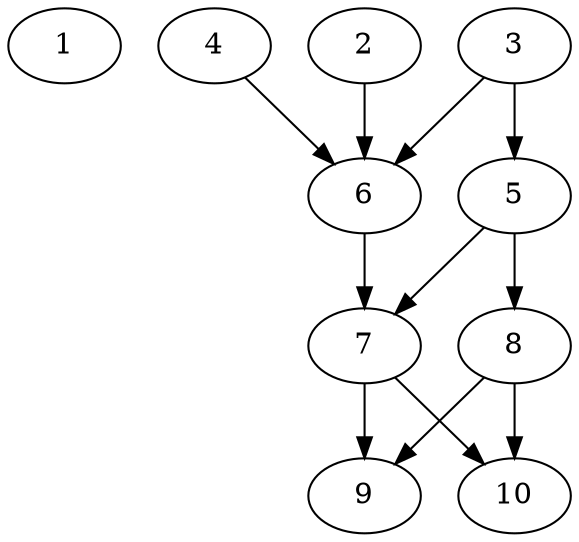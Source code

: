 // DAG automatically generated by daggen at Thu Oct  3 13:58:04 2019
// ./daggen --dot -n 10 --ccr 0.5 --fat 0.5 --regular 0.5 --density 0.9 --mindata 5242880 --maxdata 52428800 
digraph G {
  1 [size="94896128", alpha="0.08", expect_size="47448064"] 
  2 [size="94068736", alpha="0.12", expect_size="47034368"] 
  2 -> 6 [size ="47034368"]
  3 [size="40052736", alpha="0.01", expect_size="20026368"] 
  3 -> 5 [size ="20026368"]
  3 -> 6 [size ="20026368"]
  4 [size="32114688", alpha="0.07", expect_size="16057344"] 
  4 -> 6 [size ="16057344"]
  5 [size="74475520", alpha="0.17", expect_size="37237760"] 
  5 -> 7 [size ="37237760"]
  5 -> 8 [size ="37237760"]
  6 [size="51638272", alpha="0.18", expect_size="25819136"] 
  6 -> 7 [size ="25819136"]
  7 [size="86185984", alpha="0.11", expect_size="43092992"] 
  7 -> 9 [size ="43092992"]
  7 -> 10 [size ="43092992"]
  8 [size="37799936", alpha="0.08", expect_size="18899968"] 
  8 -> 9 [size ="18899968"]
  8 -> 10 [size ="18899968"]
  9 [size="12576768", alpha="0.11", expect_size="6288384"] 
  10 [size="99385344", alpha="0.16", expect_size="49692672"] 
}
